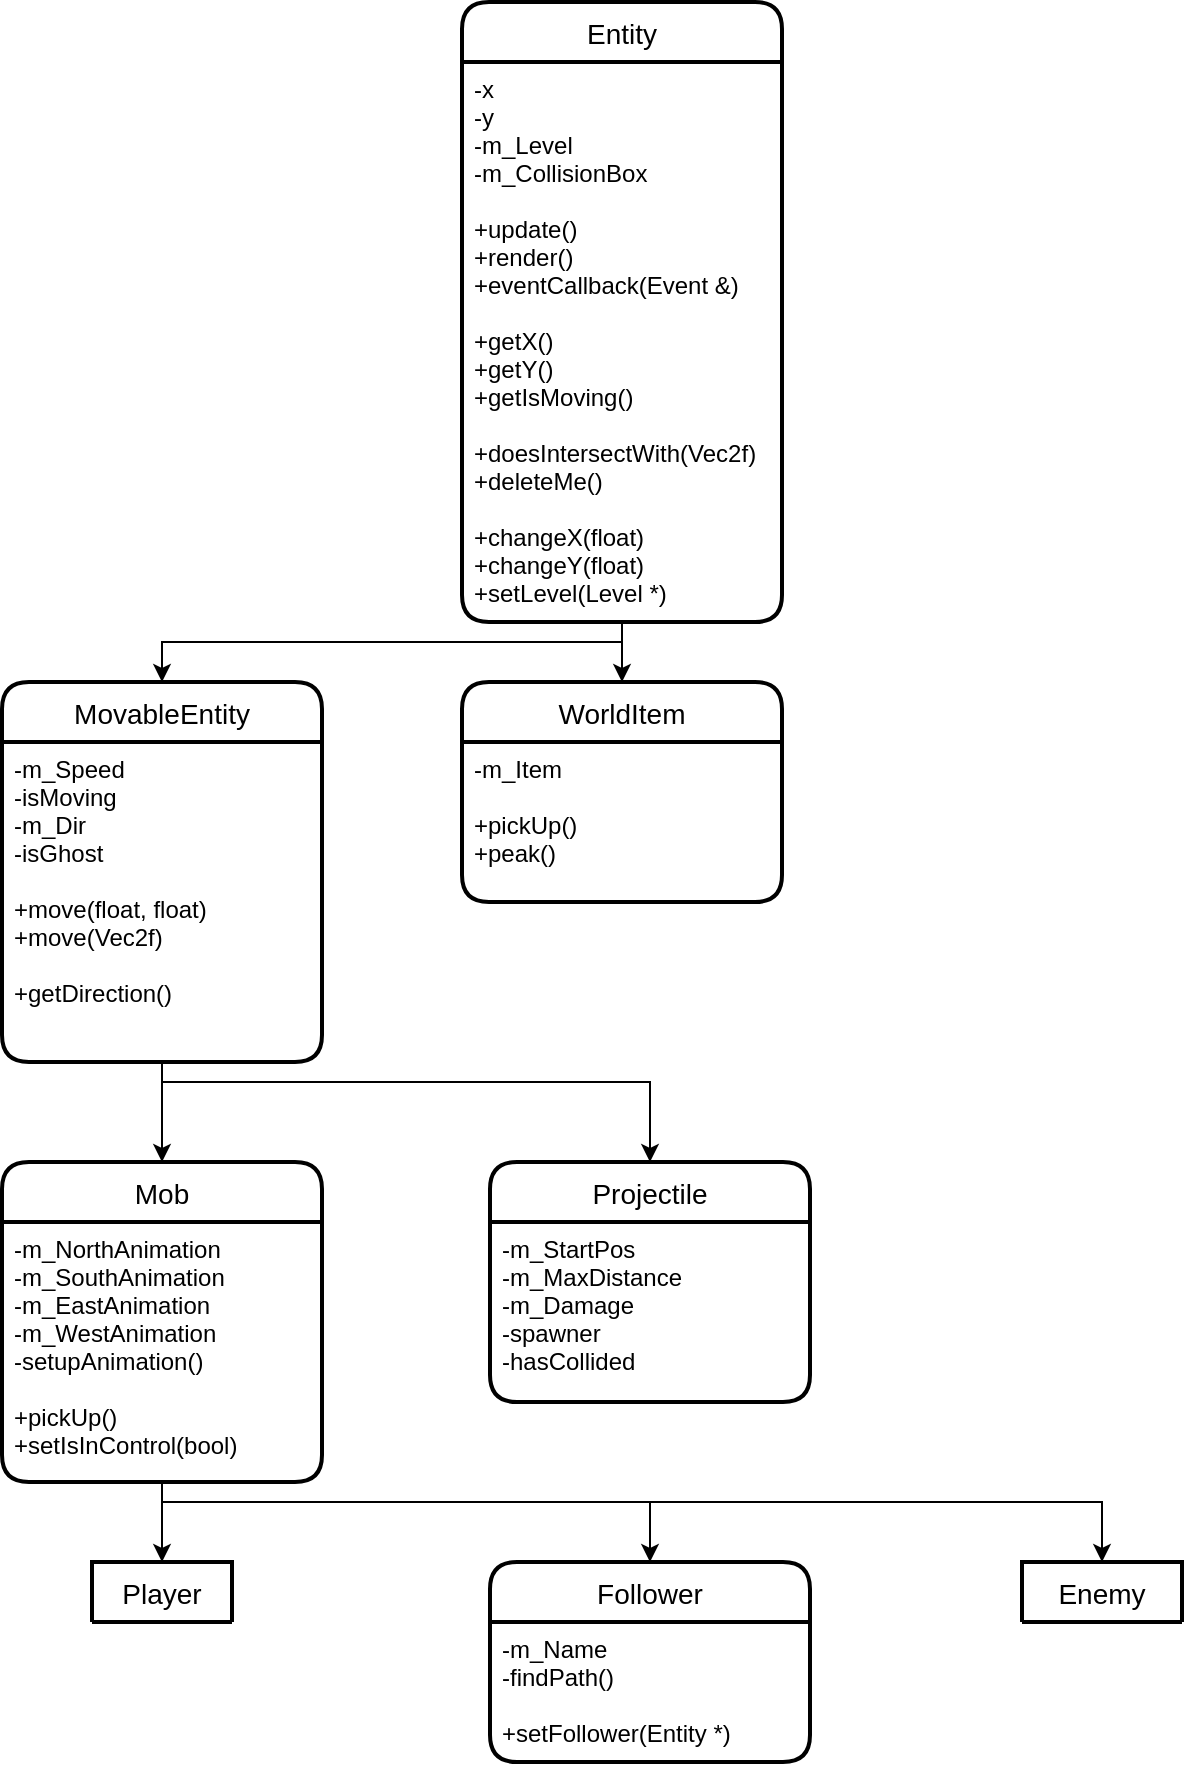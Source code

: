 <mxfile version="13.6.5" pages="7">
    <diagram id="X-wvNb3SmLBv5usi679n" name="Entity">
        <mxGraphModel dx="986" dy="871" grid="1" gridSize="10" guides="1" tooltips="1" connect="1" arrows="1" fold="1" page="1" pageScale="1" pageWidth="827" pageHeight="1169" math="0" shadow="0">
            <root>
                <mxCell id="0"/>
                <mxCell id="1" parent="0"/>
                <mxCell id="9" style="edgeStyle=orthogonalEdgeStyle;rounded=0;orthogonalLoop=1;jettySize=auto;html=1;entryX=0.5;entryY=0;entryDx=0;entryDy=0;" parent="1" source="3" target="6" edge="1">
                    <mxGeometry relative="1" as="geometry">
                        <Array as="points">
                            <mxPoint x="400" y="340"/>
                            <mxPoint x="170" y="340"/>
                        </Array>
                    </mxGeometry>
                </mxCell>
                <mxCell id="6" value="MovableEntity" style="swimlane;childLayout=stackLayout;horizontal=1;startSize=30;horizontalStack=0;rounded=1;fontSize=14;fontStyle=0;strokeWidth=2;resizeParent=0;resizeLast=1;shadow=0;dashed=0;align=center;" parent="1" vertex="1">
                    <mxGeometry x="90" y="360" width="160" height="190" as="geometry"/>
                </mxCell>
                <mxCell id="7" value="-m_Speed&#10;-isMoving&#10;-m_Dir&#10;-isGhost&#10;&#10;+move(float, float)&#10;+move(Vec2f)&#10;&#10;+getDirection()&#10;" style="align=left;strokeColor=none;fillColor=none;spacingLeft=4;fontSize=12;verticalAlign=top;resizable=0;rotatable=0;part=1;" parent="6" vertex="1">
                    <mxGeometry y="30" width="160" height="160" as="geometry"/>
                </mxCell>
                <mxCell id="10" value="WorldItem" style="swimlane;childLayout=stackLayout;horizontal=1;startSize=30;horizontalStack=0;rounded=1;fontSize=14;fontStyle=0;strokeWidth=2;resizeParent=0;resizeLast=1;shadow=0;dashed=0;align=center;" parent="1" vertex="1">
                    <mxGeometry x="320" y="360" width="160" height="110" as="geometry"/>
                </mxCell>
                <mxCell id="11" value="-m_Item&#10;&#10;+pickUp()&#10;+peak()&#10;" style="align=left;strokeColor=none;fillColor=none;spacingLeft=4;fontSize=12;verticalAlign=top;resizable=0;rotatable=0;part=1;" parent="10" vertex="1">
                    <mxGeometry y="30" width="160" height="80" as="geometry"/>
                </mxCell>
                <mxCell id="12" style="edgeStyle=orthogonalEdgeStyle;rounded=0;orthogonalLoop=1;jettySize=auto;html=1;" parent="1" source="4" target="10" edge="1">
                    <mxGeometry relative="1" as="geometry">
                        <Array as="points">
                            <mxPoint x="400" y="330"/>
                            <mxPoint x="400" y="330"/>
                        </Array>
                    </mxGeometry>
                </mxCell>
                <mxCell id="15" value="Mob" style="swimlane;childLayout=stackLayout;horizontal=1;startSize=30;horizontalStack=0;rounded=1;fontSize=14;fontStyle=0;strokeWidth=2;resizeParent=0;resizeLast=1;shadow=0;dashed=0;align=center;" parent="1" vertex="1">
                    <mxGeometry x="90" y="600" width="160" height="160" as="geometry"/>
                </mxCell>
                <mxCell id="16" value="-m_NorthAnimation&#10;-m_SouthAnimation&#10;-m_EastAnimation&#10;-m_WestAnimation&#10;-setupAnimation()&#10;&#10;+pickUp()&#10;+setIsInControl(bool)" style="align=left;strokeColor=none;fillColor=none;spacingLeft=4;fontSize=12;verticalAlign=top;resizable=0;rotatable=0;part=1;" parent="15" vertex="1">
                    <mxGeometry y="30" width="160" height="130" as="geometry"/>
                </mxCell>
                <mxCell id="13" value="Projectile" style="swimlane;childLayout=stackLayout;horizontal=1;startSize=30;horizontalStack=0;rounded=1;fontSize=14;fontStyle=0;strokeWidth=2;resizeParent=0;resizeLast=1;shadow=0;dashed=0;align=center;" parent="1" vertex="1">
                    <mxGeometry x="334" y="600" width="160" height="120" as="geometry"/>
                </mxCell>
                <mxCell id="14" value="-m_StartPos&#10;-m_MaxDistance&#10;-m_Damage&#10;-spawner&#10;-hasCollided&#10;" style="align=left;strokeColor=none;fillColor=none;spacingLeft=4;fontSize=12;verticalAlign=top;resizable=0;rotatable=0;part=1;" parent="13" vertex="1">
                    <mxGeometry y="30" width="160" height="90" as="geometry"/>
                </mxCell>
                <mxCell id="3" value="Entity" style="swimlane;childLayout=stackLayout;horizontal=1;startSize=30;horizontalStack=0;rounded=1;fontSize=14;fontStyle=0;strokeWidth=2;resizeParent=0;resizeLast=1;shadow=0;dashed=0;align=center;" parent="1" vertex="1">
                    <mxGeometry x="320" y="20" width="160" height="310" as="geometry">
                        <mxRectangle x="310" y="40" width="70" height="30" as="alternateBounds"/>
                    </mxGeometry>
                </mxCell>
                <mxCell id="4" value="-x&#10;-y&#10;-m_Level&#10;-m_CollisionBox&#10;&#10;+update()&#10;+render()&#10;+eventCallback(Event &amp;)&#10;&#10;+getX()&#10;+getY()&#10;+getIsMoving()&#10;&#10;+doesIntersectWith(Vec2f)&#10;+deleteMe()&#10;&#10;+changeX(float)&#10;+changeY(float)&#10;+setLevel(Level *)&#10;&#10;" style="align=left;strokeColor=none;fillColor=none;spacingLeft=4;fontSize=12;verticalAlign=top;resizable=0;rotatable=0;part=1;" parent="3" vertex="1">
                    <mxGeometry y="30" width="160" height="280" as="geometry"/>
                </mxCell>
                <mxCell id="20" value="Follower" style="swimlane;childLayout=stackLayout;horizontal=1;startSize=30;horizontalStack=0;rounded=1;fontSize=14;fontStyle=0;strokeWidth=2;resizeParent=0;resizeLast=1;shadow=0;dashed=0;align=center;" parent="1" vertex="1">
                    <mxGeometry x="334" y="800" width="160" height="100" as="geometry"/>
                </mxCell>
                <mxCell id="21" value="-m_Name&#10;-findPath()&#10;&#10;+setFollower(Entity *)" style="align=left;strokeColor=none;fillColor=none;spacingLeft=4;fontSize=12;verticalAlign=top;resizable=0;rotatable=0;part=1;" parent="20" vertex="1">
                    <mxGeometry y="30" width="160" height="70" as="geometry"/>
                </mxCell>
                <mxCell id="24" style="edgeStyle=orthogonalEdgeStyle;rounded=0;orthogonalLoop=1;jettySize=auto;html=1;" parent="1" source="7" target="15" edge="1">
                    <mxGeometry relative="1" as="geometry"/>
                </mxCell>
                <mxCell id="25" style="edgeStyle=orthogonalEdgeStyle;rounded=0;orthogonalLoop=1;jettySize=auto;html=1;entryX=0.5;entryY=0;entryDx=0;entryDy=0;" parent="1" source="7" target="13" edge="1">
                    <mxGeometry relative="1" as="geometry">
                        <Array as="points">
                            <mxPoint x="170" y="560"/>
                            <mxPoint x="414" y="560"/>
                        </Array>
                    </mxGeometry>
                </mxCell>
                <mxCell id="26" style="edgeStyle=orthogonalEdgeStyle;rounded=0;orthogonalLoop=1;jettySize=auto;html=1;" parent="1" source="16" target="18" edge="1">
                    <mxGeometry relative="1" as="geometry"/>
                </mxCell>
                <mxCell id="27" style="edgeStyle=orthogonalEdgeStyle;rounded=0;orthogonalLoop=1;jettySize=auto;html=1;entryX=0.5;entryY=0;entryDx=0;entryDy=0;" parent="1" source="16" target="20" edge="1">
                    <mxGeometry relative="1" as="geometry">
                        <Array as="points">
                            <mxPoint x="170" y="770"/>
                            <mxPoint x="414" y="770"/>
                        </Array>
                    </mxGeometry>
                </mxCell>
                <mxCell id="28" style="edgeStyle=orthogonalEdgeStyle;rounded=0;orthogonalLoop=1;jettySize=auto;html=1;" parent="1" source="16" target="22" edge="1">
                    <mxGeometry relative="1" as="geometry">
                        <Array as="points">
                            <mxPoint x="170" y="770"/>
                            <mxPoint x="640" y="770"/>
                        </Array>
                    </mxGeometry>
                </mxCell>
                <mxCell id="18" value="Player" style="swimlane;childLayout=stackLayout;horizontal=1;startSize=30;horizontalStack=0;rounded=1;fontSize=14;fontStyle=0;strokeWidth=2;resizeParent=0;resizeLast=1;shadow=0;dashed=0;align=center;" parent="1" vertex="1" collapsed="1">
                    <mxGeometry x="135" y="800" width="70" height="30" as="geometry">
                        <mxRectangle x="135" y="800" width="160" height="120" as="alternateBounds"/>
                    </mxGeometry>
                </mxCell>
                <mxCell id="22" value="Enemy" style="swimlane;childLayout=stackLayout;horizontal=1;startSize=30;horizontalStack=0;rounded=1;fontSize=14;fontStyle=0;strokeWidth=2;resizeParent=0;resizeLast=1;shadow=0;dashed=0;align=center;" parent="1" vertex="1" collapsed="1">
                    <mxGeometry x="600" y="800" width="80" height="30" as="geometry">
                        <mxRectangle x="560" y="800" width="160" height="120" as="alternateBounds"/>
                    </mxGeometry>
                </mxCell>
                <mxCell id="23" value="+Attribute1&#10;+Attribute2&#10;+Attribute3" style="align=left;strokeColor=none;fillColor=none;spacingLeft=4;fontSize=12;verticalAlign=top;resizable=0;rotatable=0;part=1;" parent="22" vertex="1">
                    <mxGeometry y="30" width="80" as="geometry"/>
                </mxCell>
            </root>
        </mxGraphModel>
    </diagram>
    <diagram id="sK3_baPQrGMQzYI8zRH1" name="Items">
        &#xa;
        <mxGraphModel dx="777" dy="1182" grid="1" gridSize="10" guides="1" tooltips="1" connect="1" arrows="1" fold="1" page="1" pageScale="1" pageWidth="827" pageHeight="1169" math="0" shadow="0">
            &#xa;
            <root>
                &#xa;
                <mxCell id="HbMEGI69roir3Se0PyPI-0"/>
                &#xa;
                <mxCell id="HbMEGI69roir3Se0PyPI-1" parent="HbMEGI69roir3Se0PyPI-0"/>
                &#xa;
                <mxCell id="DqTkdHqL5qLeh69-5n7E-0" value="Item" style="swimlane;childLayout=stackLayout;horizontal=1;startSize=30;horizontalStack=0;rounded=1;fontSize=14;fontStyle=0;strokeWidth=2;resizeParent=0;resizeLast=1;shadow=0;dashed=0;align=center;" parent="HbMEGI69roir3Se0PyPI-1" vertex="1">
                    &#xa;
                    <mxGeometry x="300" y="50" width="160" height="130" as="geometry"/>
                    &#xa;
                </mxCell>
                &#xa;
                <mxCell id="DqTkdHqL5qLeh69-5n7E-1" value="-m_SpriteID&#10;-m_Name&#10;&#10;+render()&#10;+getSpriteID()&#10;+getName()" style="align=left;strokeColor=none;fillColor=none;spacingLeft=4;fontSize=12;verticalAlign=top;resizable=0;rotatable=0;part=1;" parent="DqTkdHqL5qLeh69-5n7E-0" vertex="1">
                    &#xa;
                    <mxGeometry y="30" width="160" height="100" as="geometry"/>
                    &#xa;
                </mxCell>
                &#xa;
            </root>
            &#xa;
        </mxGraphModel>
        &#xa;
    </diagram>
    <diagram id="pvXlYWnAsWdyTGilkBPT" name="Layers">
        &#xa;
        <mxGraphModel dx="777" dy="1182" grid="1" gridSize="10" guides="1" tooltips="1" connect="1" arrows="1" fold="1" page="1" pageScale="1" pageWidth="827" pageHeight="1169" math="0" shadow="0">
            &#xa;
            <root>
                &#xa;
                <mxCell id="I_ugxPCvxDtpcbwgysyX-0"/>
                &#xa;
                <mxCell id="I_ugxPCvxDtpcbwgysyX-1" parent="I_ugxPCvxDtpcbwgysyX-0"/>
                &#xa;
                <mxCell id="0wJXUdtOuIVoimhmgntm-2" value="TextLayer" style="swimlane;childLayout=stackLayout;horizontal=1;startSize=30;horizontalStack=0;rounded=1;fontSize=14;fontStyle=0;strokeWidth=2;resizeParent=0;resizeLast=1;shadow=0;dashed=0;align=center;" parent="I_ugxPCvxDtpcbwgysyX-1" vertex="1">
                    &#xa;
                    <mxGeometry x="580" y="260" width="160" height="120" as="geometry"/>
                    &#xa;
                </mxCell>
                &#xa;
                <mxCell id="0wJXUdtOuIVoimhmgntm-3" value="+Attribute1&#10;+Attribute2&#10;+Attribute3" style="align=left;strokeColor=none;fillColor=none;spacingLeft=4;fontSize=12;verticalAlign=top;resizable=0;rotatable=0;part=1;" parent="0wJXUdtOuIVoimhmgntm-2" vertex="1">
                    &#xa;
                    <mxGeometry y="30" width="160" height="90" as="geometry"/>
                    &#xa;
                </mxCell>
                &#xa;
                <mxCell id="0wJXUdtOuIVoimhmgntm-6" style="edgeStyle=orthogonalEdgeStyle;rounded=0;orthogonalLoop=1;jettySize=auto;html=1;entryX=0.5;entryY=0;entryDx=0;entryDy=0;" parent="I_ugxPCvxDtpcbwgysyX-1" source="knM1O7wR5AvMMb07C49F-1" target="0wJXUdtOuIVoimhmgntm-0" edge="1">
                    &#xa;
                    <mxGeometry relative="1" as="geometry">
                        &#xa;
                        <Array as="points">
                            &#xa;
                            <mxPoint x="414" y="210"/>
                            &#xa;
                            <mxPoint x="255" y="210"/>
                            &#xa;
                        </Array>
                        &#xa;
                    </mxGeometry>
                    &#xa;
                </mxCell>
                &#xa;
                <mxCell id="0wJXUdtOuIVoimhmgntm-7" style="edgeStyle=orthogonalEdgeStyle;rounded=0;orthogonalLoop=1;jettySize=auto;html=1;" parent="I_ugxPCvxDtpcbwgysyX-1" source="knM1O7wR5AvMMb07C49F-1" target="0wJXUdtOuIVoimhmgntm-2" edge="1">
                    &#xa;
                    <mxGeometry relative="1" as="geometry">
                        &#xa;
                        <Array as="points">
                            &#xa;
                            <mxPoint x="414" y="210"/>
                            &#xa;
                            <mxPoint x="660" y="210"/>
                            &#xa;
                        </Array>
                        &#xa;
                    </mxGeometry>
                    &#xa;
                </mxCell>
                &#xa;
                <mxCell id="0wJXUdtOuIVoimhmgntm-8" style="edgeStyle=orthogonalEdgeStyle;rounded=0;orthogonalLoop=1;jettySize=auto;html=1;entryX=0.5;entryY=0;entryDx=0;entryDy=0;" parent="I_ugxPCvxDtpcbwgysyX-1" source="0wJXUdtOuIVoimhmgntm-1" target="0wJXUdtOuIVoimhmgntm-4" edge="1">
                    &#xa;
                    <mxGeometry relative="1" as="geometry"/>
                    &#xa;
                </mxCell>
                &#xa;
                <mxCell id="knM1O7wR5AvMMb07C49F-0" value="Layers" style="swimlane;childLayout=stackLayout;horizontal=1;startSize=30;horizontalStack=0;rounded=1;fontSize=14;fontStyle=0;strokeWidth=2;resizeParent=0;resizeLast=1;shadow=0;dashed=0;align=center;" parent="I_ugxPCvxDtpcbwgysyX-1" vertex="1">
                    &#xa;
                    <mxGeometry x="313" y="10" width="202" height="170" as="geometry"/>
                    &#xa;
                </mxCell>
                &#xa;
                <mxCell id="knM1O7wR5AvMMb07C49F-1" value="-m_Shader&#10;-m_SmartBuffer&#10;&#10;+render()&#10;+update()&#10;+eventCallback(const Event &amp;)&#10;+setEffect(const RenderEffect &amp;)" style="align=left;strokeColor=none;fillColor=none;spacingLeft=4;fontSize=12;verticalAlign=top;resizable=0;rotatable=0;part=1;" parent="knM1O7wR5AvMMb07C49F-0" vertex="1">
                    &#xa;
                    <mxGeometry y="30" width="202" height="140" as="geometry"/>
                    &#xa;
                </mxCell>
                &#xa;
                <mxCell id="0wJXUdtOuIVoimhmgntm-4" value="Maze" style="swimlane;childLayout=stackLayout;horizontal=1;startSize=30;horizontalStack=0;rounded=1;fontSize=14;fontStyle=0;strokeWidth=2;resizeParent=0;resizeLast=1;shadow=0;dashed=0;align=center;" parent="I_ugxPCvxDtpcbwgysyX-1" vertex="1">
                    &#xa;
                    <mxGeometry x="25" y="510" width="460" height="460" as="geometry"/>
                    &#xa;
                </mxCell>
                &#xa;
                <mxCell id="0wJXUdtOuIVoimhmgntm-5" value="-BOARD_SIZE&#10;-board&#10;-xoffset&#10;-yoffset&#10;-currentPaths&#10;-pathsNorth&#10;-pathsSouth&#10;-parthsEast&#10;-pathsWest&#10;-m_Player&#10;-m_Entities&#10;&#10;-coordsToIndex(int, int)&#10;-addRoom(int, int, bool, bool, bool, bool, bool)&#10;-removeRoom(int, int)&#10;-updatePaths()&#10;-multithreadedGenerating(int, int)&#10;-generatePaths(int, int, bool)&#10;&#10;-shouldBeOpen(Room *, int, int, int *)&#10;-forceEntrance(EntranceState *, EntranceState *, EntiranceState *, EntranceState *)&#10;&#10;+generate()&#10;+moveNorth()&#10;+moveSouth()&#10;+moveEast()&#10;+moveWest()&#10;&#10;+get(int, int)" style="align=left;strokeColor=none;fillColor=none;spacingLeft=4;fontSize=12;verticalAlign=top;resizable=0;rotatable=0;part=1;" parent="0wJXUdtOuIVoimhmgntm-4" vertex="1">
                    &#xa;
                    <mxGeometry y="30" width="460" height="430" as="geometry"/>
                    &#xa;
                </mxCell>
                &#xa;
                <mxCell id="0wJXUdtOuIVoimhmgntm-0" value="Level" style="swimlane;childLayout=stackLayout;horizontal=1;startSize=30;horizontalStack=0;rounded=1;fontSize=14;fontStyle=0;strokeWidth=2;resizeParent=0;resizeLast=1;shadow=0;dashed=0;align=center;" parent="I_ugxPCvxDtpcbwgysyX-1" vertex="1">
                    &#xa;
                    <mxGeometry x="80" y="260" width="350" height="180" as="geometry"/>
                    &#xa;
                </mxCell>
                &#xa;
                <mxCell id="0wJXUdtOuIVoimhmgntm-1" value="-width&#10;-height&#10;-collisionPointDetection(float. float)&#10;-directionalCollision(float, float, float, float, CollisionBox)&#10;&#10;+getTile(int x, int y)&#10;+getPlayer()&#10;+getPath(Vec2f, Vec2f, CollisionBox)&#10;+collisionDetection(float, float, CollisionBox)" style="align=left;strokeColor=none;fillColor=none;spacingLeft=4;fontSize=12;verticalAlign=top;resizable=0;rotatable=0;part=1;" parent="0wJXUdtOuIVoimhmgntm-0" vertex="1">
                    &#xa;
                    <mxGeometry y="30" width="350" height="150" as="geometry"/>
                    &#xa;
                </mxCell>
                &#xa;
            </root>
            &#xa;
        </mxGraphModel>
        &#xa;
    </diagram>
    <diagram id="5TY3FDs_d8ePeqQ3yu9s" name="Rooms">
        &#xa;
        <mxGraphModel dx="777" dy="1182" grid="1" gridSize="10" guides="1" tooltips="1" connect="1" arrows="1" fold="1" page="1" pageScale="1" pageWidth="827" pageHeight="1169" math="0" shadow="0">
            &#xa;
            <root>
                &#xa;
                <mxCell id="LymdJJvNn8bNUQZRNoX_-0"/>
                &#xa;
                <mxCell id="LymdJJvNn8bNUQZRNoX_-1" parent="LymdJJvNn8bNUQZRNoX_-0"/>
                &#xa;
                <mxCell id="cjYfcYpLOJiXtwBgpzB2-0" value="Room" style="swimlane;childLayout=stackLayout;horizontal=1;startSize=30;horizontalStack=0;rounded=1;fontSize=14;fontStyle=0;strokeWidth=2;resizeParent=0;resizeLast=1;shadow=0;dashed=0;align=center;" parent="LymdJJvNn8bNUQZRNoX_-1" vertex="1">
                    &#xa;
                    <mxGeometry x="334" y="40" width="160" height="180" as="geometry"/>
                    &#xa;
                </mxCell>
                &#xa;
                <mxCell id="cjYfcYpLOJiXtwBgpzB2-1" value="-m_Entrances&#10;-m_Tiles&#10;&#10;+render()&#10;+update()&#10;+isOpen(int)&#10;+getTile(int, int)" style="align=left;strokeColor=none;fillColor=none;spacingLeft=4;fontSize=12;verticalAlign=top;resizable=0;rotatable=0;part=1;" parent="cjYfcYpLOJiXtwBgpzB2-0" vertex="1">
                    &#xa;
                    <mxGeometry y="30" width="160" height="150" as="geometry"/>
                    &#xa;
                </mxCell>
                &#xa;
            </root>
            &#xa;
        </mxGraphModel>
        &#xa;
    </diagram>
    <diagram id="063AOm_LkzoZ6RpnwBX-" name="Rendering">
        &#xa;
        <mxGraphModel dx="777" dy="1182" grid="1" gridSize="10" guides="1" tooltips="1" connect="1" arrows="1" fold="1" page="1" pageScale="1" pageWidth="827" pageHeight="1169" math="0" shadow="0">
            &#xa;
            <root>
                &#xa;
                <mxCell id="_eFUB0br-svK4Kf2g3Tu-0"/>
                &#xa;
                <mxCell id="_eFUB0br-svK4Kf2g3Tu-1" parent="_eFUB0br-svK4Kf2g3Tu-0"/>
                &#xa;
                <mxCell id="wR5J04QJkDpUqgbO_Ao3-0" value="SmartBuffer" style="swimlane;childLayout=stackLayout;horizontal=1;startSize=30;horizontalStack=0;rounded=1;fontSize=14;fontStyle=0;strokeWidth=2;resizeParent=0;resizeLast=1;shadow=0;dashed=0;align=center;" parent="_eFUB0br-svK4Kf2g3Tu-1" vertex="1">
                    &#xa;
                    <mxGeometry x="40" y="80" width="200" height="250" as="geometry"/>
                    &#xa;
                </mxCell>
                &#xa;
                <mxCell id="wR5J04QJkDpUqgbO_Ao3-1" value="-m_Offset&#10;-m_BufferSize&#10;-maxVertices&#10;-m_VAO&#10;-m_IndexBuffer&#10;-m_VertexBuffer&#10;&#10;+addToBuffer(const void *, uint16_t)&#10;+resetBuffer()&#10;+draw()&#10;&#10;+getBufferSize()&#10;+canStore(uint16_t)&#10;+isEmpty()" style="align=left;strokeColor=none;fillColor=none;spacingLeft=4;fontSize=12;verticalAlign=top;resizable=0;rotatable=0;part=1;" parent="wR5J04QJkDpUqgbO_Ao3-0" vertex="1">
                    &#xa;
                    <mxGeometry y="30" width="200" height="220" as="geometry"/>
                    &#xa;
                </mxCell>
                &#xa;
                <mxCell id="wR5J04QJkDpUqgbO_Ao3-8" value="Shader" style="swimlane;childLayout=stackLayout;horizontal=1;startSize=30;horizontalStack=0;rounded=1;fontSize=14;fontStyle=0;strokeWidth=2;resizeParent=0;resizeLast=1;shadow=0;dashed=0;align=center;" parent="_eFUB0br-svK4Kf2g3Tu-1" vertex="1">
                    &#xa;
                    <mxGeometry x="259" y="80" width="310" height="290" as="geometry"/>
                    &#xa;
                </mxCell>
                &#xa;
                <mxCell id="wR5J04QJkDpUqgbO_Ao3-9" value="-m_Filepath&#10;-m_RendererID&#10;-m_UniformLocalCache&#10;&#10;-getUniformLocation(const std::string &amp;)&#10;-parseShader(const std::string &amp;)&#10;-compileShader(uint16_t, const std::string &amp;)&#10;-createShader(const std::string &amp;, const std::string &amp;)&#10;&#10;+bind()&#10;+unbind()&#10;&#10;+setUniform1i(const std::string &amp;, int)&#10;+setUniform1iv(const std::string &amp;, int, const int *)&#10;+setUniform4f(const std::string &amp;, float, float, float, float)&#10;+setUniformMat4f(const std::string, const glm::mat4)&#10;+setUniformMat2f(const std::string, const glm::mat2)" style="align=left;strokeColor=none;fillColor=none;spacingLeft=4;fontSize=12;verticalAlign=top;resizable=0;rotatable=0;part=1;" parent="wR5J04QJkDpUqgbO_Ao3-8" vertex="1">
                    &#xa;
                    <mxGeometry y="30" width="310" height="260" as="geometry"/>
                    &#xa;
                </mxCell>
                &#xa;
                <mxCell id="wR5J04QJkDpUqgbO_Ao3-2" value="Sprite" style="swimlane;childLayout=stackLayout;horizontal=1;startSize=30;horizontalStack=0;rounded=1;fontSize=14;fontStyle=0;strokeWidth=2;resizeParent=0;resizeLast=1;shadow=0;dashed=0;align=center;" parent="_eFUB0br-svK4Kf2g3Tu-1" vertex="1">
                    &#xa;
                    <mxGeometry x="590" y="80" width="200" height="220" as="geometry"/>
                    &#xa;
                </mxCell>
                &#xa;
                <mxCell id="wR5J04QJkDpUqgbO_Ao3-3" value="-m_Texture&#10;-m_Buffer&#10;-sprites&#10;&#10;+render(float, float, double, float)&#10;+getSizeOfBuffer()&#10;+getBuffer()&#10;+clearBuffer()&#10;+bind()&#10;+unbind()&#10;+getSprite(int i)&#10;+init()&#10;" style="align=left;strokeColor=none;fillColor=none;spacingLeft=4;fontSize=12;verticalAlign=top;resizable=0;rotatable=0;part=1;" parent="wR5J04QJkDpUqgbO_Ao3-2" vertex="1">
                    &#xa;
                    <mxGeometry y="30" width="200" height="190" as="geometry"/>
                    &#xa;
                </mxCell>
                &#xa;
                <mxCell id="wR5J04QJkDpUqgbO_Ao3-4" value="AnimatedSprite" style="swimlane;childLayout=stackLayout;horizontal=1;startSize=30;horizontalStack=0;rounded=1;fontSize=14;fontStyle=0;strokeWidth=2;resizeParent=0;resizeLast=1;shadow=0;dashed=0;align=center;" parent="_eFUB0br-svK4Kf2g3Tu-1" vertex="1">
                    &#xa;
                    <mxGeometry x="590" y="320" width="200" height="210" as="geometry"/>
                    &#xa;
                </mxCell>
                &#xa;
                <mxCell id="wR5J04QJkDpUqgbO_Ao3-5" value="-sprites&#10;-index&#10;-texSwapDelay&#10;-texSwapCount&#10;&#10;+addSprite(int)&#10;+update()&#10;+nextFrame()&#10;+setFrame(int)&#10;+render(float, float, double, float)" style="align=left;strokeColor=none;fillColor=none;spacingLeft=4;fontSize=12;verticalAlign=top;resizable=0;rotatable=0;part=1;" parent="wR5J04QJkDpUqgbO_Ao3-4" vertex="1">
                    &#xa;
                    <mxGeometry y="30" width="200" height="180" as="geometry"/>
                    &#xa;
                </mxCell>
                &#xa;
                <mxCell id="wR5J04QJkDpUqgbO_Ao3-16" value="VertexBuffer" style="swimlane;childLayout=stackLayout;horizontal=1;startSize=30;horizontalStack=0;rounded=1;fontSize=14;fontStyle=0;strokeWidth=2;resizeParent=0;resizeLast=1;shadow=0;dashed=0;align=center;" parent="_eFUB0br-svK4Kf2g3Tu-1" vertex="1">
                    &#xa;
                    <mxGeometry x="40" y="370" width="200" height="150" as="geometry"/>
                    &#xa;
                </mxCell>
                &#xa;
                <mxCell id="wR5J04QJkDpUqgbO_Ao3-17" value="-m_RendererID&#10;-isDynamic&#10;&#10;+bind()&#10;+unbind()&#10;+clearBufferData()&#10;+addToBuffer(int, int, const void *)" style="align=left;strokeColor=none;fillColor=none;spacingLeft=4;fontSize=12;verticalAlign=top;resizable=0;rotatable=0;part=1;" parent="wR5J04QJkDpUqgbO_Ao3-16" vertex="1">
                    &#xa;
                    <mxGeometry y="30" width="200" height="120" as="geometry"/>
                    &#xa;
                </mxCell>
                &#xa;
                <mxCell id="wR5J04QJkDpUqgbO_Ao3-12" value="Texture" style="swimlane;childLayout=stackLayout;horizontal=1;startSize=30;horizontalStack=0;rounded=1;fontSize=14;fontStyle=0;strokeWidth=2;resizeParent=0;resizeLast=1;shadow=0;dashed=0;align=center;" parent="_eFUB0br-svK4Kf2g3Tu-1" vertex="1">
                    &#xa;
                    <mxGeometry x="259" y="390" width="151" height="200" as="geometry"/>
                    &#xa;
                </mxCell>
                &#xa;
                <mxCell id="wR5J04QJkDpUqgbO_Ao3-13" value="-m_RendererID&#10;-m_FilePath&#10;-m_LocalBuffer&#10;-m_Width&#10;-m_Height&#10;-m_BPP&#10;&#10;+bind(unsigned int)&#10;+unbind()&#10;+getWidth()&#10;+getHeight()" style="align=left;strokeColor=none;fillColor=none;spacingLeft=4;fontSize=12;verticalAlign=top;resizable=0;rotatable=0;part=1;" parent="wR5J04QJkDpUqgbO_Ao3-12" vertex="1">
                    &#xa;
                    <mxGeometry y="30" width="151" height="170" as="geometry"/>
                    &#xa;
                </mxCell>
                &#xa;
                <mxCell id="wR5J04QJkDpUqgbO_Ao3-10" value="IndexBuffer" style="swimlane;childLayout=stackLayout;horizontal=1;startSize=30;horizontalStack=0;rounded=1;fontSize=14;fontStyle=0;strokeWidth=2;resizeParent=0;resizeLast=1;shadow=0;dashed=0;align=center;" parent="_eFUB0br-svK4Kf2g3Tu-1" vertex="1">
                    &#xa;
                    <mxGeometry x="430" y="390" width="139" height="140" as="geometry"/>
                    &#xa;
                </mxCell>
                &#xa;
                <mxCell id="wR5J04QJkDpUqgbO_Ao3-11" value="-m_RendererID&#10;-m_Count&#10;&#10;+bind()&#10;+unbind()&#10;+getCount()" style="align=left;strokeColor=none;fillColor=none;spacingLeft=4;fontSize=12;verticalAlign=top;resizable=0;rotatable=0;part=1;" parent="wR5J04QJkDpUqgbO_Ao3-10" vertex="1">
                    &#xa;
                    <mxGeometry y="30" width="139" height="110" as="geometry"/>
                    &#xa;
                </mxCell>
                &#xa;
                <mxCell id="wR5J04QJkDpUqgbO_Ao3-14" value="VertexArray" style="swimlane;childLayout=stackLayout;horizontal=1;startSize=30;horizontalStack=0;rounded=1;fontSize=14;fontStyle=0;strokeWidth=2;resizeParent=0;resizeLast=1;shadow=0;dashed=0;align=center;" parent="_eFUB0br-svK4Kf2g3Tu-1" vertex="1">
                    &#xa;
                    <mxGeometry x="430" y="550" width="360" height="120" as="geometry"/>
                    &#xa;
                </mxCell>
                &#xa;
                <mxCell id="wR5J04QJkDpUqgbO_Ao3-15" value="-m_RendererID&#10;&#10;+addBuffer(const VertexBuffer &amp;, const VertexBufferLayout &amp;)&#10;+bind()&#10;+unbind()" style="align=left;strokeColor=none;fillColor=none;spacingLeft=4;fontSize=12;verticalAlign=top;resizable=0;rotatable=0;part=1;" parent="wR5J04QJkDpUqgbO_Ao3-14" vertex="1">
                    &#xa;
                    <mxGeometry y="30" width="360" height="90" as="geometry"/>
                    &#xa;
                </mxCell>
                &#xa;
                <mxCell id="wR5J04QJkDpUqgbO_Ao3-18" value="VertexBufferLayout" style="swimlane;childLayout=stackLayout;horizontal=1;startSize=30;horizontalStack=0;rounded=1;fontSize=14;fontStyle=0;strokeWidth=2;resizeParent=0;resizeLast=1;shadow=0;dashed=0;align=center;" parent="_eFUB0br-svK4Kf2g3Tu-1" vertex="1">
                    &#xa;
                    <mxGeometry x="40" y="540" width="170" height="140" as="geometry"/>
                    &#xa;
                </mxCell>
                &#xa;
                <mxCell id="wR5J04QJkDpUqgbO_Ao3-19" value="-m_Elements&#10;-m_Stride&#10;&#10;+push(unsigned int)&#10;+getElements()&#10;+getStride()" style="align=left;strokeColor=none;fillColor=none;spacingLeft=4;fontSize=12;verticalAlign=top;resizable=0;rotatable=0;part=1;" parent="wR5J04QJkDpUqgbO_Ao3-18" vertex="1">
                    &#xa;
                    <mxGeometry y="30" width="170" height="110" as="geometry"/>
                    &#xa;
                </mxCell>
                &#xa;
                <mxCell id="XQ9NplRoTJ8XsdA4bn5a-2" value="VertexBufferElement" style="swimlane;childLayout=stackLayout;horizontal=1;startSize=30;horizontalStack=0;rounded=1;fontSize=14;fontStyle=0;strokeWidth=2;resizeParent=0;resizeLast=1;shadow=0;dashed=0;align=center;" parent="_eFUB0br-svK4Kf2g3Tu-1" vertex="1">
                    &#xa;
                    <mxGeometry x="230" y="620" width="180" height="120" as="geometry"/>
                    &#xa;
                </mxCell>
                &#xa;
                <mxCell id="XQ9NplRoTJ8XsdA4bn5a-3" value="-type&#10;-count&#10;-normalised&#10;&#10;+getSizeOfType(unsigned int)" style="align=left;strokeColor=none;fillColor=none;spacingLeft=4;fontSize=12;verticalAlign=top;resizable=0;rotatable=0;part=1;" parent="XQ9NplRoTJ8XsdA4bn5a-2" vertex="1">
                    &#xa;
                    <mxGeometry y="30" width="180" height="90" as="geometry"/>
                    &#xa;
                </mxCell>
                &#xa;
            </root>
            &#xa;
        </mxGraphModel>
        &#xa;
    </diagram>
    <diagram id="d6R2q9cYVMZn_-ArC0PR" name="Render Effect">
        <mxGraphModel dx="1430" dy="1263" grid="1" gridSize="10" guides="1" tooltips="1" connect="1" arrows="1" fold="1" page="1" pageScale="1" pageWidth="827" pageHeight="1169" math="0" shadow="0">
            <root>
                <mxCell id="kdQoN-4FwbqOHoTyUA2M-0"/>
                <mxCell id="kdQoN-4FwbqOHoTyUA2M-1" parent="kdQoN-4FwbqOHoTyUA2M-0"/>
                <mxCell id="zqgO1K2QR8z62u-slMsA-0" value="RenderEffect" style="swimlane;childLayout=stackLayout;horizontal=1;startSize=30;horizontalStack=0;rounded=1;fontSize=14;fontStyle=0;strokeWidth=2;resizeParent=0;resizeLast=1;shadow=0;dashed=0;align=center;" parent="kdQoN-4FwbqOHoTyUA2M-1" vertex="1">
                    <mxGeometry x="320" y="100" width="160" height="120" as="geometry"/>
                </mxCell>
                <mxCell id="zqgO1K2QR8z62u-slMsA-1" value="-m_Name&#10;&#10;+setEffect(Shader &amp;)" style="align=left;strokeColor=none;fillColor=none;spacingLeft=4;fontSize=12;verticalAlign=top;resizable=0;rotatable=0;part=1;" parent="zqgO1K2QR8z62u-slMsA-0" vertex="1">
                    <mxGeometry y="30" width="160" height="90" as="geometry"/>
                </mxCell>
                <mxCell id="rdMyWgjwDdMfG8vIMZG_-0" style="edgeStyle=orthogonalEdgeStyle;rounded=0;orthogonalLoop=1;jettySize=auto;html=1;entryX=0.5;entryY=0;entryDx=0;entryDy=0;" parent="kdQoN-4FwbqOHoTyUA2M-1" source="zqgO1K2QR8z62u-slMsA-1" target="zqgO1K2QR8z62u-slMsA-2" edge="1">
                    <mxGeometry relative="1" as="geometry">
                        <Array as="points">
                            <mxPoint x="400" y="250"/>
                            <mxPoint x="180" y="250"/>
                        </Array>
                    </mxGeometry>
                </mxCell>
                <mxCell id="zqgO1K2QR8z62u-slMsA-2" value="UniformVec4" style="swimlane;childLayout=stackLayout;horizontal=1;startSize=30;horizontalStack=0;rounded=1;fontSize=14;fontStyle=0;strokeWidth=2;resizeParent=0;resizeLast=1;shadow=0;dashed=0;align=center;" parent="kdQoN-4FwbqOHoTyUA2M-1" vertex="1">
                    <mxGeometry x="100" y="300" width="160" height="120" as="geometry"/>
                </mxCell>
                <mxCell id="zqgO1K2QR8z62u-slMsA-3" value="-vec&#10;&#10;+setEffect(Shader &amp;)" style="align=left;strokeColor=none;fillColor=none;spacingLeft=4;fontSize=12;verticalAlign=top;resizable=0;rotatable=0;part=1;" parent="zqgO1K2QR8z62u-slMsA-2" vertex="1">
                    <mxGeometry y="30" width="160" height="90" as="geometry"/>
                </mxCell>
                <mxCell id="zqgO1K2QR8z62u-slMsA-4" value="UniformMat4" style="swimlane;childLayout=stackLayout;horizontal=1;startSize=30;horizontalStack=0;rounded=1;fontSize=14;fontStyle=0;strokeWidth=2;resizeParent=0;resizeLast=1;shadow=0;dashed=0;align=center;" parent="kdQoN-4FwbqOHoTyUA2M-1" vertex="1">
                    <mxGeometry x="540" y="300" width="160" height="120" as="geometry"/>
                </mxCell>
                <mxCell id="zqgO1K2QR8z62u-slMsA-5" value="-mat&#10;&#10;+setEffect(Shader &amp;)" style="align=left;strokeColor=none;fillColor=none;spacingLeft=4;fontSize=12;verticalAlign=top;resizable=0;rotatable=0;part=1;" parent="zqgO1K2QR8z62u-slMsA-4" vertex="1">
                    <mxGeometry y="30" width="160" height="90" as="geometry"/>
                </mxCell>
                <mxCell id="rdMyWgjwDdMfG8vIMZG_-1" style="edgeStyle=orthogonalEdgeStyle;rounded=0;orthogonalLoop=1;jettySize=auto;html=1;entryX=0.5;entryY=0;entryDx=0;entryDy=0;" parent="kdQoN-4FwbqOHoTyUA2M-1" source="zqgO1K2QR8z62u-slMsA-1" target="zqgO1K2QR8z62u-slMsA-4" edge="1">
                    <mxGeometry relative="1" as="geometry">
                        <Array as="points">
                            <mxPoint x="400" y="250"/>
                            <mxPoint x="620" y="250"/>
                        </Array>
                    </mxGeometry>
                </mxCell>
            </root>
        </mxGraphModel>
    </diagram>
    <diagram id="4rWrO8jGkI_KrlAfihqu" name="Other">
        <mxGraphModel dx="1430" dy="1263" grid="1" gridSize="10" guides="1" tooltips="1" connect="1" arrows="1" fold="1" page="1" pageScale="1" pageWidth="827" pageHeight="1169" math="0" shadow="0">
            <root>
                <mxCell id="LPg0YgVZL0YKKT-vJcsz-0"/>
                <mxCell id="LPg0YgVZL0YKKT-vJcsz-1" parent="LPg0YgVZL0YKKT-vJcsz-0"/>
                <mxCell id="2i3oVGjWyz5P9iwtd69N-0" value="Tile" style="swimlane;childLayout=stackLayout;horizontal=1;startSize=30;horizontalStack=0;rounded=1;fontSize=14;fontStyle=0;strokeWidth=2;resizeParent=0;resizeLast=1;shadow=0;dashed=0;align=center;" parent="LPg0YgVZL0YKKT-vJcsz-1" vertex="1">
                    <mxGeometry x="80" y="90" width="160" height="410" as="geometry"/>
                </mxCell>
                <mxCell id="2i3oVGjWyz5P9iwtd69N-1" value="-m_SpriteID&#10;-x&#10;-y&#10;-rotation&#10;-m_IsSolid&#10;&#10;+render(float, float)&#10;+update()&#10;+isSolid()" style="align=left;strokeColor=none;fillColor=none;spacingLeft=4;fontSize=12;verticalAlign=top;resizable=0;rotatable=0;part=1;" parent="2i3oVGjWyz5P9iwtd69N-0" vertex="1">
                    <mxGeometry y="30" width="160" height="380" as="geometry"/>
                </mxCell>
                <mxCell id="2i3oVGjWyz5P9iwtd69N-2" value="Camera" style="swimlane;childLayout=stackLayout;horizontal=1;startSize=30;horizontalStack=0;rounded=1;fontSize=14;fontStyle=0;strokeWidth=2;resizeParent=0;resizeLast=1;shadow=0;dashed=0;align=center;" parent="LPg0YgVZL0YKKT-vJcsz-1" vertex="1">
                    <mxGeometry x="490" y="90" width="260" height="410" as="geometry"/>
                </mxCell>
                <mxCell id="2i3oVGjWyz5P9iwtd69N-3" value="-x&#10;-y&#10;-zoomPercentage&#10;-moveSpeed&#10;-moveLock&#10;-updateView&#10;-lockOnAnchor&#10;-m_Anchor&#10;&#10;+update()&#10;+render()&#10;+eventCallback(const Event &amp;)&#10;+setEffect(const RenderEffect &amp;)&#10;+getView()&#10;+isInFrame(float x, float y)&#10;+setLock(bool)&#10;+setX(float)&#10;+setY(float)&#10;+setAnchor(Mob *)&#10;+getZoom()&#10;+keyCallback(int, int, int, int)&#10;+changeUpdateView()&#10;+getX()&#10;+getY()&#10;+convertWindowToLevel(Vec2f)" style="align=left;strokeColor=none;fillColor=none;spacingLeft=4;fontSize=12;verticalAlign=top;resizable=0;rotatable=0;part=1;" parent="2i3oVGjWyz5P9iwtd69N-2" vertex="1">
                    <mxGeometry y="30" width="260" height="380" as="geometry"/>
                </mxCell>
            </root>
        </mxGraphModel>
    </diagram>
</mxfile>
